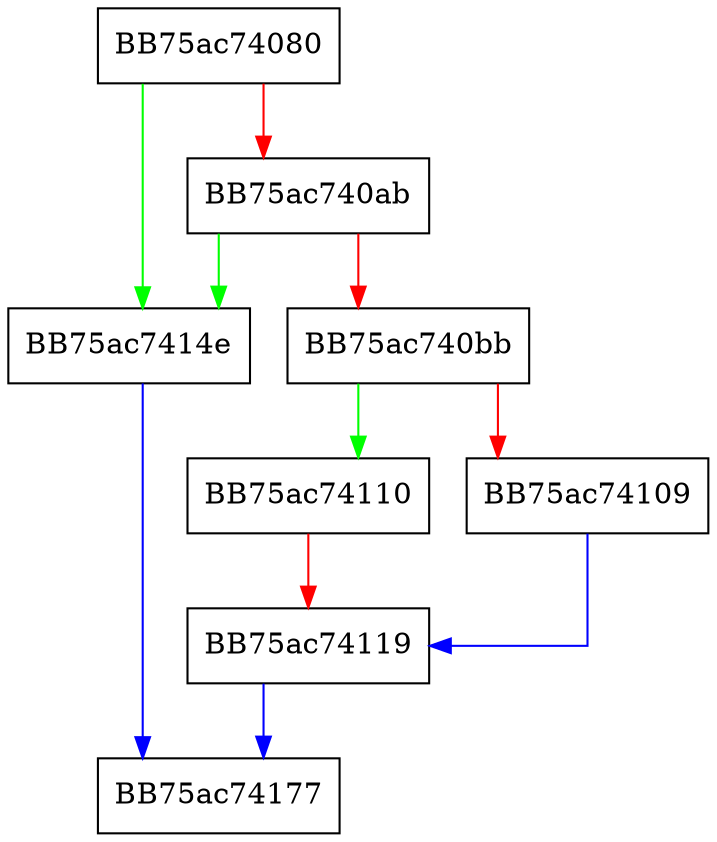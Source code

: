 digraph GetThreatDetails {
  node [shape="box"];
  graph [splines=ortho];
  BB75ac74080 -> BB75ac7414e [color="green"];
  BB75ac74080 -> BB75ac740ab [color="red"];
  BB75ac740ab -> BB75ac7414e [color="green"];
  BB75ac740ab -> BB75ac740bb [color="red"];
  BB75ac740bb -> BB75ac74110 [color="green"];
  BB75ac740bb -> BB75ac74109 [color="red"];
  BB75ac74109 -> BB75ac74119 [color="blue"];
  BB75ac74110 -> BB75ac74119 [color="red"];
  BB75ac74119 -> BB75ac74177 [color="blue"];
  BB75ac7414e -> BB75ac74177 [color="blue"];
}